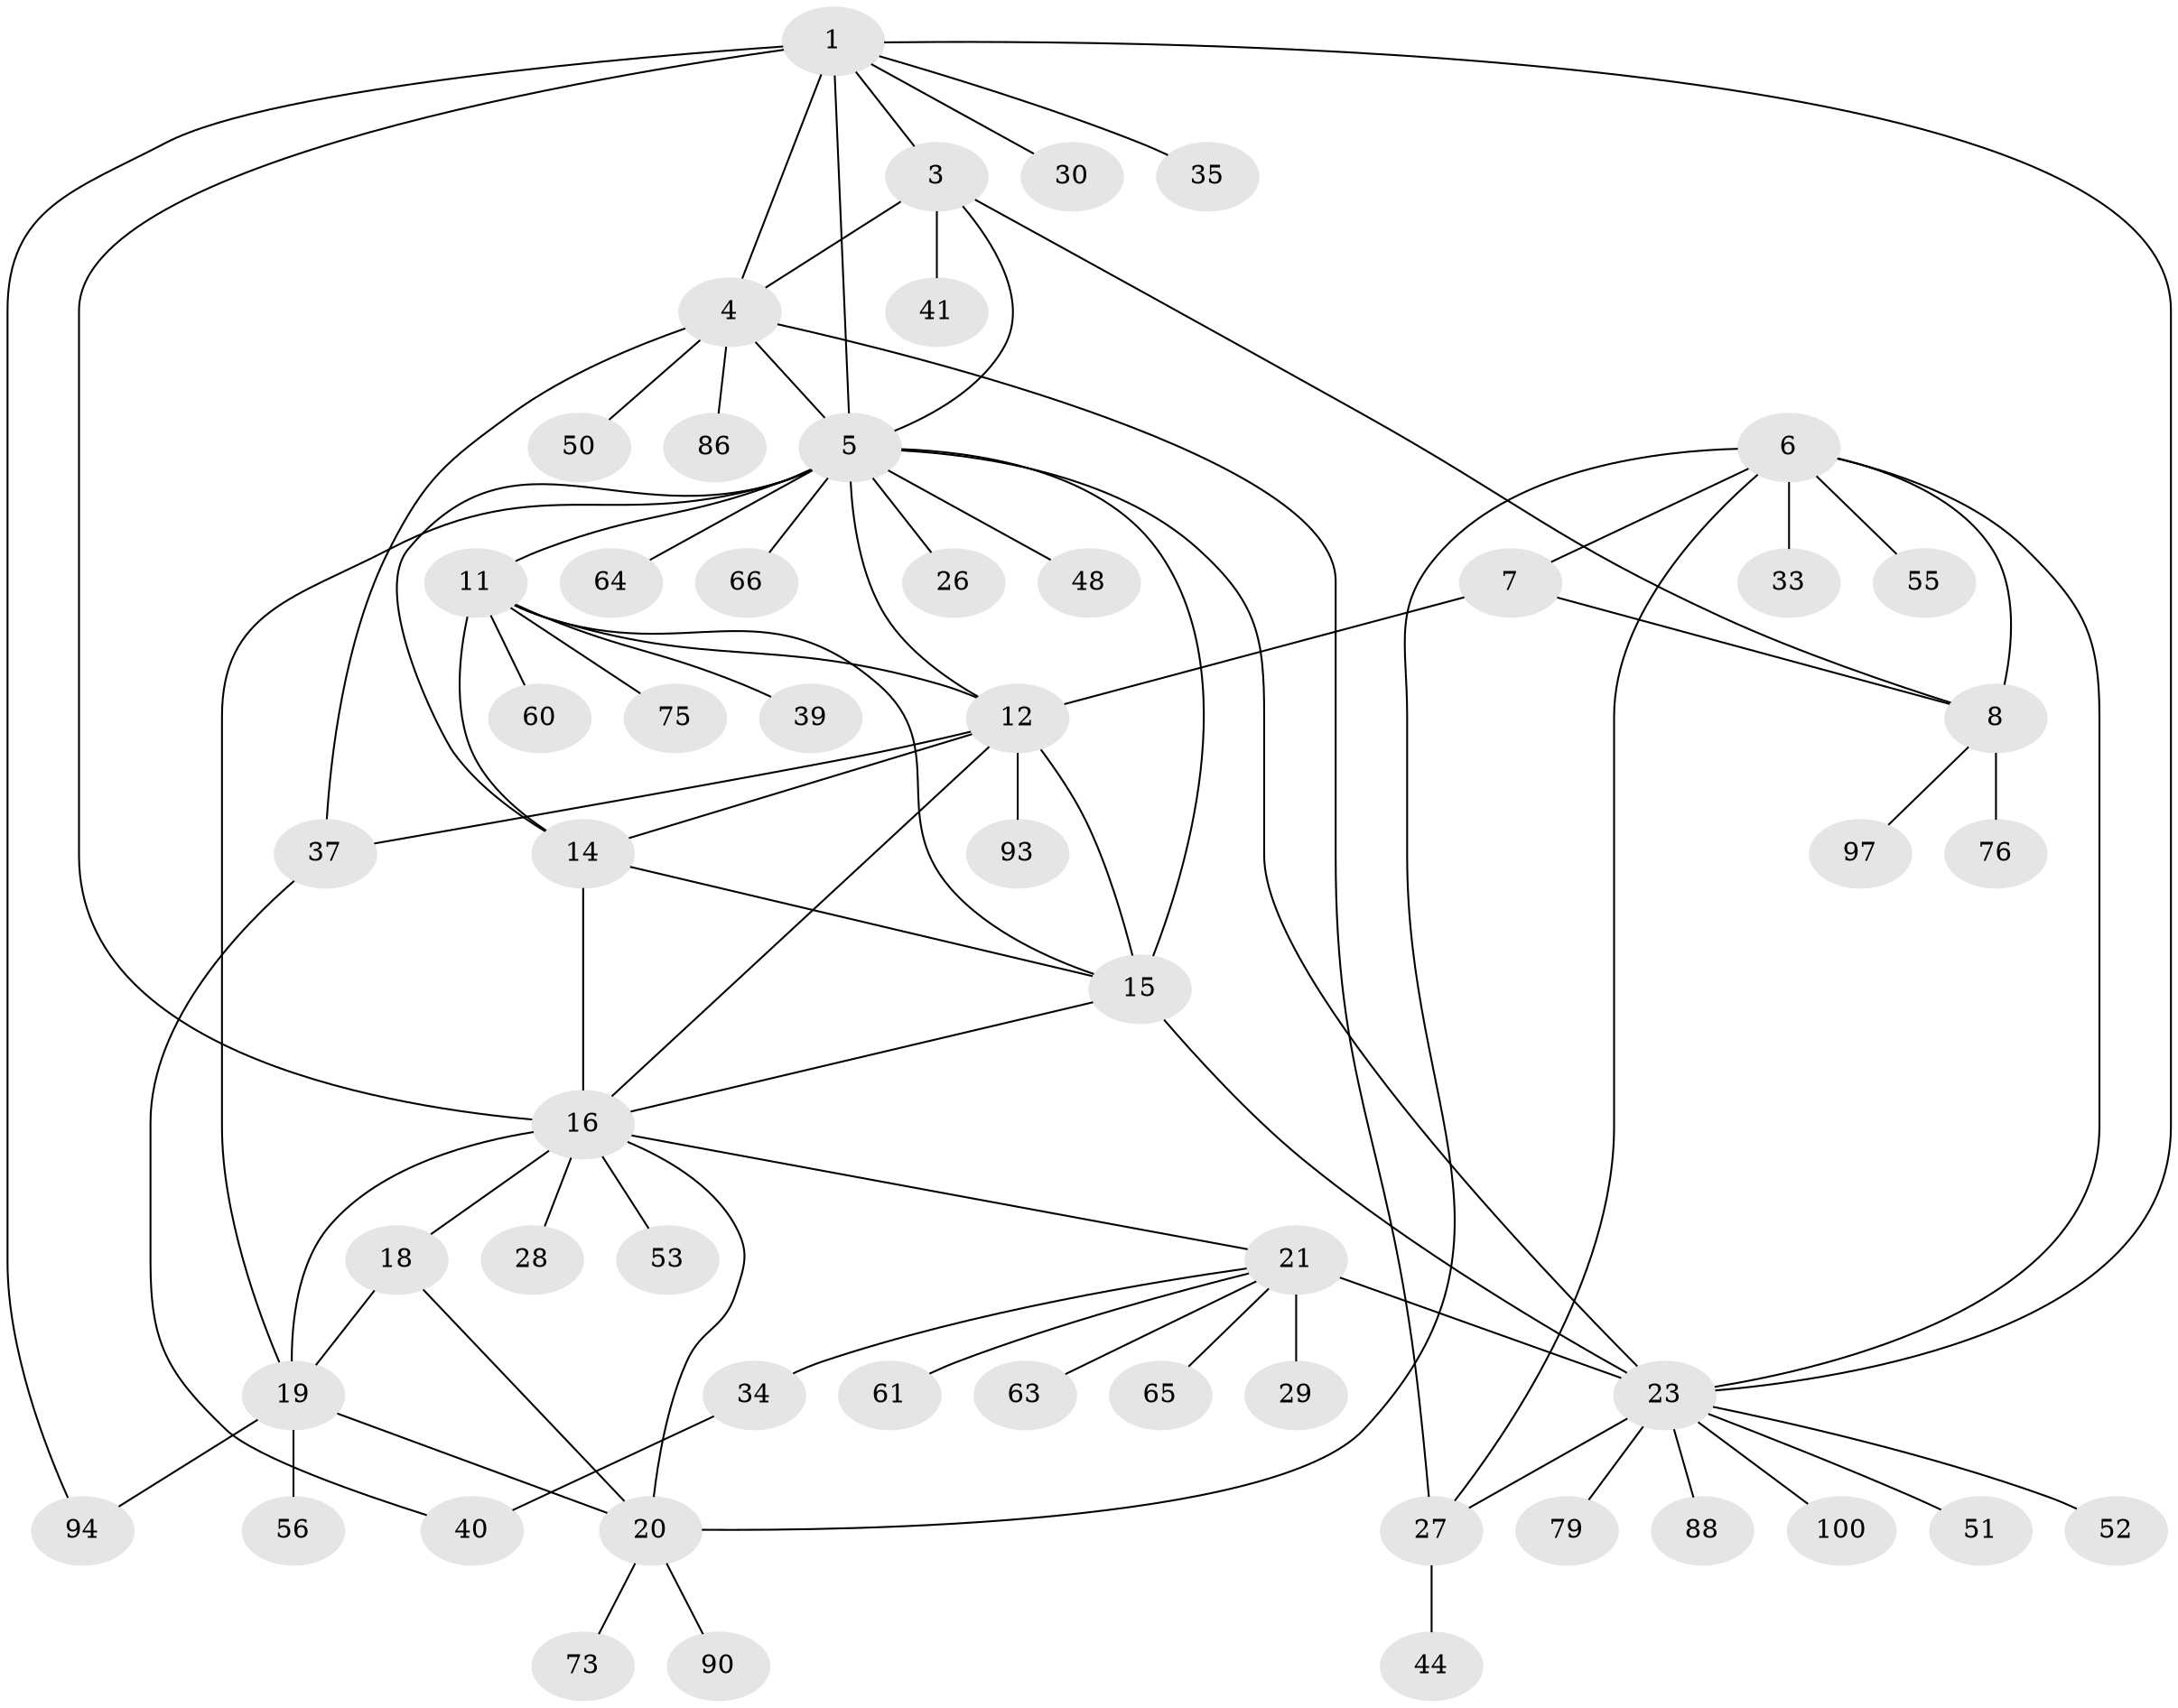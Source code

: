 // original degree distribution, {8: 0.05504587155963303, 6: 0.045871559633027525, 11: 0.009174311926605505, 9: 0.03669724770642202, 10: 0.01834862385321101, 4: 0.027522935779816515, 7: 0.03669724770642202, 16: 0.009174311926605505, 1: 0.5412844036697247, 2: 0.1834862385321101, 3: 0.03669724770642202}
// Generated by graph-tools (version 1.1) at 2025/16/03/09/25 04:16:01]
// undirected, 54 vertices, 81 edges
graph export_dot {
graph [start="1"]
  node [color=gray90,style=filled];
  1 [super="+2"];
  3;
  4;
  5 [super="+13+32+78+80"];
  6 [super="+9+72+10+54"];
  7 [super="+85"];
  8 [super="+70+43+49"];
  11;
  12;
  14;
  15 [super="+81+82+74"];
  16 [super="+58+38+17+47+67+42+46+45+101+109+96"];
  18;
  19;
  20;
  21 [super="+22+77+106+87"];
  23 [super="+59+25+24"];
  26;
  27;
  28;
  29;
  30;
  33 [super="+105"];
  34;
  35;
  37;
  39 [super="+98"];
  40;
  41;
  44;
  48 [super="+84+92"];
  50;
  51 [super="+57"];
  52;
  53 [super="+62"];
  55;
  56;
  60;
  61;
  63;
  64 [super="+104+91"];
  65;
  66;
  73;
  75;
  76;
  79;
  86 [super="+95"];
  88;
  90;
  93;
  94;
  97;
  100;
  1 -- 3 [weight=2];
  1 -- 4 [weight=2];
  1 -- 5 [weight=2];
  1 -- 23;
  1 -- 30;
  1 -- 35;
  1 -- 94;
  1 -- 16;
  3 -- 4;
  3 -- 5;
  3 -- 8;
  3 -- 41;
  4 -- 5;
  4 -- 27;
  4 -- 37;
  4 -- 50;
  4 -- 86;
  5 -- 26;
  5 -- 64;
  5 -- 66;
  5 -- 11;
  5 -- 12;
  5 -- 14;
  5 -- 15 [weight=2];
  5 -- 48;
  5 -- 19;
  5 -- 23;
  6 -- 7 [weight=3];
  6 -- 8 [weight=3];
  6 -- 20;
  6 -- 55;
  6 -- 27;
  6 -- 33;
  6 -- 23;
  7 -- 8;
  7 -- 12;
  8 -- 76;
  8 -- 97;
  11 -- 12;
  11 -- 14;
  11 -- 15;
  11 -- 39;
  11 -- 60;
  11 -- 75;
  12 -- 14;
  12 -- 15;
  12 -- 37;
  12 -- 93;
  12 -- 16;
  14 -- 15;
  14 -- 16 [weight=2];
  15 -- 16;
  15 -- 23 [weight=2];
  16 -- 18 [weight=2];
  16 -- 19 [weight=2];
  16 -- 20 [weight=2];
  16 -- 21;
  16 -- 53;
  16 -- 28;
  18 -- 19;
  18 -- 20;
  19 -- 20;
  19 -- 56;
  19 -- 94;
  20 -- 73;
  20 -- 90;
  21 -- 23 [weight=6];
  21 -- 34;
  21 -- 61;
  21 -- 65;
  21 -- 29;
  21 -- 63;
  23 -- 52;
  23 -- 79;
  23 -- 27;
  23 -- 100;
  23 -- 88;
  23 -- 51;
  27 -- 44;
  34 -- 40;
  37 -- 40;
}
